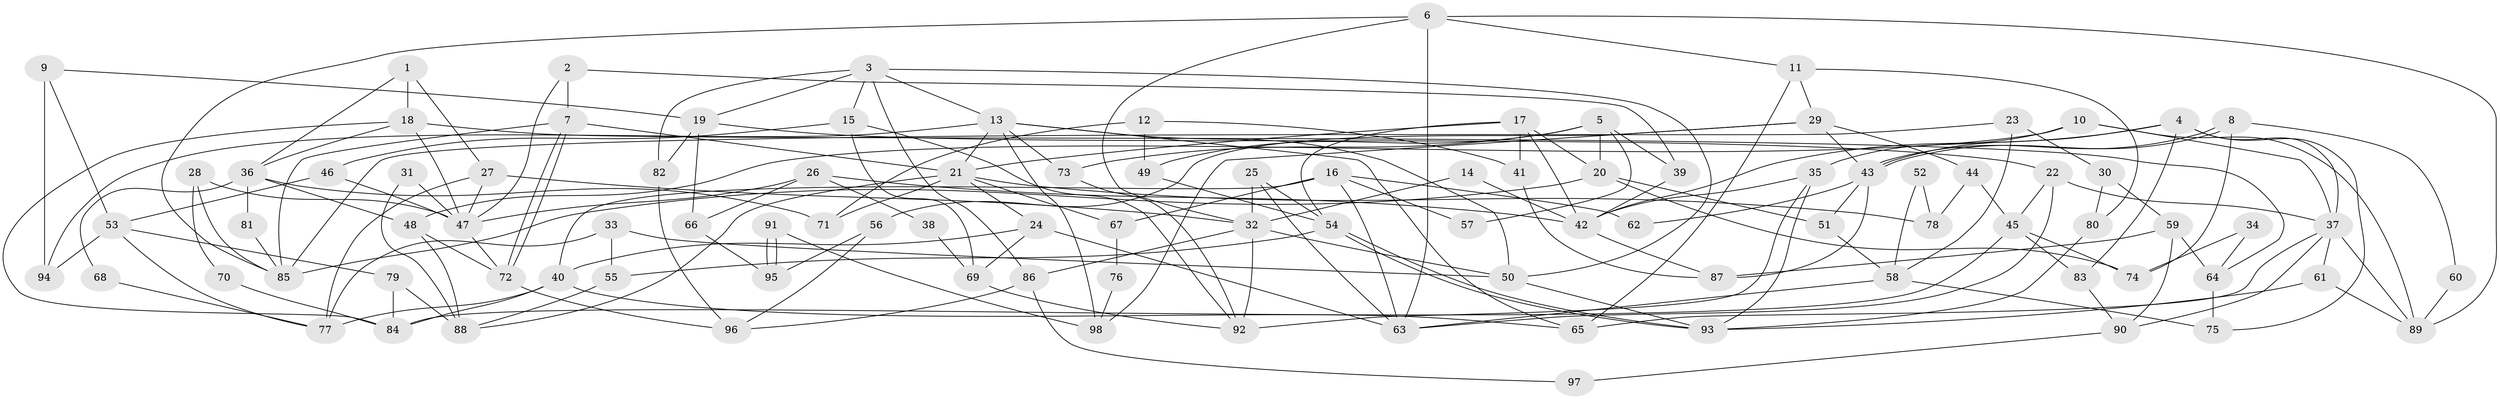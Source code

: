// coarse degree distribution, {6: 0.07692307692307693, 5: 0.10256410256410256, 17: 0.02564102564102564, 9: 0.05128205128205128, 10: 0.05128205128205128, 15: 0.02564102564102564, 2: 0.15384615384615385, 4: 0.2564102564102564, 12: 0.02564102564102564, 11: 0.02564102564102564, 13: 0.02564102564102564, 7: 0.02564102564102564, 3: 0.1282051282051282, 8: 0.02564102564102564}
// Generated by graph-tools (version 1.1) at 2025/19/03/04/25 18:19:01]
// undirected, 98 vertices, 196 edges
graph export_dot {
graph [start="1"]
  node [color=gray90,style=filled];
  1;
  2;
  3;
  4;
  5;
  6;
  7;
  8;
  9;
  10;
  11;
  12;
  13;
  14;
  15;
  16;
  17;
  18;
  19;
  20;
  21;
  22;
  23;
  24;
  25;
  26;
  27;
  28;
  29;
  30;
  31;
  32;
  33;
  34;
  35;
  36;
  37;
  38;
  39;
  40;
  41;
  42;
  43;
  44;
  45;
  46;
  47;
  48;
  49;
  50;
  51;
  52;
  53;
  54;
  55;
  56;
  57;
  58;
  59;
  60;
  61;
  62;
  63;
  64;
  65;
  66;
  67;
  68;
  69;
  70;
  71;
  72;
  73;
  74;
  75;
  76;
  77;
  78;
  79;
  80;
  81;
  82;
  83;
  84;
  85;
  86;
  87;
  88;
  89;
  90;
  91;
  92;
  93;
  94;
  95;
  96;
  97;
  98;
  1 -- 18;
  1 -- 27;
  1 -- 36;
  2 -- 7;
  2 -- 47;
  2 -- 39;
  3 -- 50;
  3 -- 15;
  3 -- 13;
  3 -- 19;
  3 -- 82;
  3 -- 86;
  4 -- 37;
  4 -- 43;
  4 -- 42;
  4 -- 75;
  4 -- 83;
  5 -- 20;
  5 -- 39;
  5 -- 49;
  5 -- 57;
  5 -- 73;
  6 -- 85;
  6 -- 32;
  6 -- 11;
  6 -- 63;
  6 -- 89;
  7 -- 21;
  7 -- 72;
  7 -- 72;
  7 -- 85;
  8 -- 74;
  8 -- 43;
  8 -- 43;
  8 -- 60;
  9 -- 53;
  9 -- 19;
  9 -- 94;
  10 -- 35;
  10 -- 48;
  10 -- 37;
  10 -- 89;
  11 -- 65;
  11 -- 29;
  11 -- 80;
  12 -- 71;
  12 -- 49;
  12 -- 41;
  13 -- 65;
  13 -- 21;
  13 -- 50;
  13 -- 73;
  13 -- 94;
  13 -- 98;
  14 -- 42;
  14 -- 32;
  15 -- 69;
  15 -- 92;
  15 -- 46;
  16 -- 40;
  16 -- 63;
  16 -- 57;
  16 -- 62;
  16 -- 67;
  17 -- 54;
  17 -- 42;
  17 -- 20;
  17 -- 21;
  17 -- 41;
  18 -- 47;
  18 -- 36;
  18 -- 64;
  18 -- 84;
  19 -- 22;
  19 -- 66;
  19 -- 82;
  20 -- 85;
  20 -- 51;
  20 -- 74;
  21 -- 24;
  21 -- 67;
  21 -- 71;
  21 -- 78;
  21 -- 88;
  22 -- 63;
  22 -- 37;
  22 -- 45;
  23 -- 58;
  23 -- 30;
  23 -- 85;
  24 -- 40;
  24 -- 63;
  24 -- 69;
  25 -- 63;
  25 -- 32;
  25 -- 54;
  26 -- 66;
  26 -- 42;
  26 -- 38;
  26 -- 47;
  27 -- 47;
  27 -- 32;
  27 -- 77;
  28 -- 85;
  28 -- 47;
  28 -- 70;
  29 -- 43;
  29 -- 44;
  29 -- 56;
  29 -- 98;
  30 -- 80;
  30 -- 59;
  31 -- 47;
  31 -- 88;
  32 -- 86;
  32 -- 50;
  32 -- 92;
  33 -- 77;
  33 -- 50;
  33 -- 55;
  34 -- 74;
  34 -- 64;
  35 -- 93;
  35 -- 92;
  35 -- 42;
  36 -- 48;
  36 -- 68;
  36 -- 71;
  36 -- 81;
  37 -- 89;
  37 -- 61;
  37 -- 65;
  37 -- 90;
  38 -- 69;
  39 -- 42;
  40 -- 77;
  40 -- 84;
  40 -- 65;
  41 -- 87;
  42 -- 87;
  43 -- 87;
  43 -- 51;
  43 -- 62;
  44 -- 45;
  44 -- 78;
  45 -- 83;
  45 -- 74;
  45 -- 84;
  46 -- 53;
  46 -- 47;
  47 -- 72;
  48 -- 72;
  48 -- 88;
  49 -- 54;
  50 -- 93;
  51 -- 58;
  52 -- 58;
  52 -- 78;
  53 -- 79;
  53 -- 94;
  53 -- 77;
  54 -- 93;
  54 -- 93;
  54 -- 55;
  55 -- 88;
  56 -- 96;
  56 -- 95;
  58 -- 63;
  58 -- 75;
  59 -- 64;
  59 -- 87;
  59 -- 90;
  60 -- 89;
  61 -- 89;
  61 -- 93;
  64 -- 75;
  66 -- 95;
  67 -- 76;
  68 -- 77;
  69 -- 92;
  70 -- 84;
  72 -- 96;
  73 -- 92;
  76 -- 98;
  79 -- 84;
  79 -- 88;
  80 -- 93;
  81 -- 85;
  82 -- 96;
  83 -- 90;
  86 -- 96;
  86 -- 97;
  90 -- 97;
  91 -- 95;
  91 -- 95;
  91 -- 98;
}

